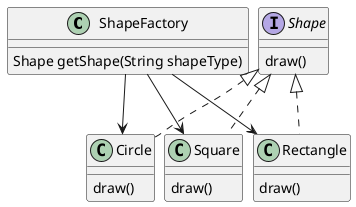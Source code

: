 @startuml
skinparam nodesep 10
skinparam class {
  BackgroundColor<<interface>> #ffccff
  BackgroundColor<<abstract>> #ccccff
}

class ShapeFactory {
    {method} Shape getShape(String shapeType)
}
interface Shape {
    {method} draw()
}
class Circle implements Shape {
    {method} draw()
}
class Square implements Shape {
    {method} draw()
}
class Rectangle implements Shape {
    {method} draw()
}

ShapeFactory --> Circle
ShapeFactory --> Square
ShapeFactory --> Rectangle
@enduml